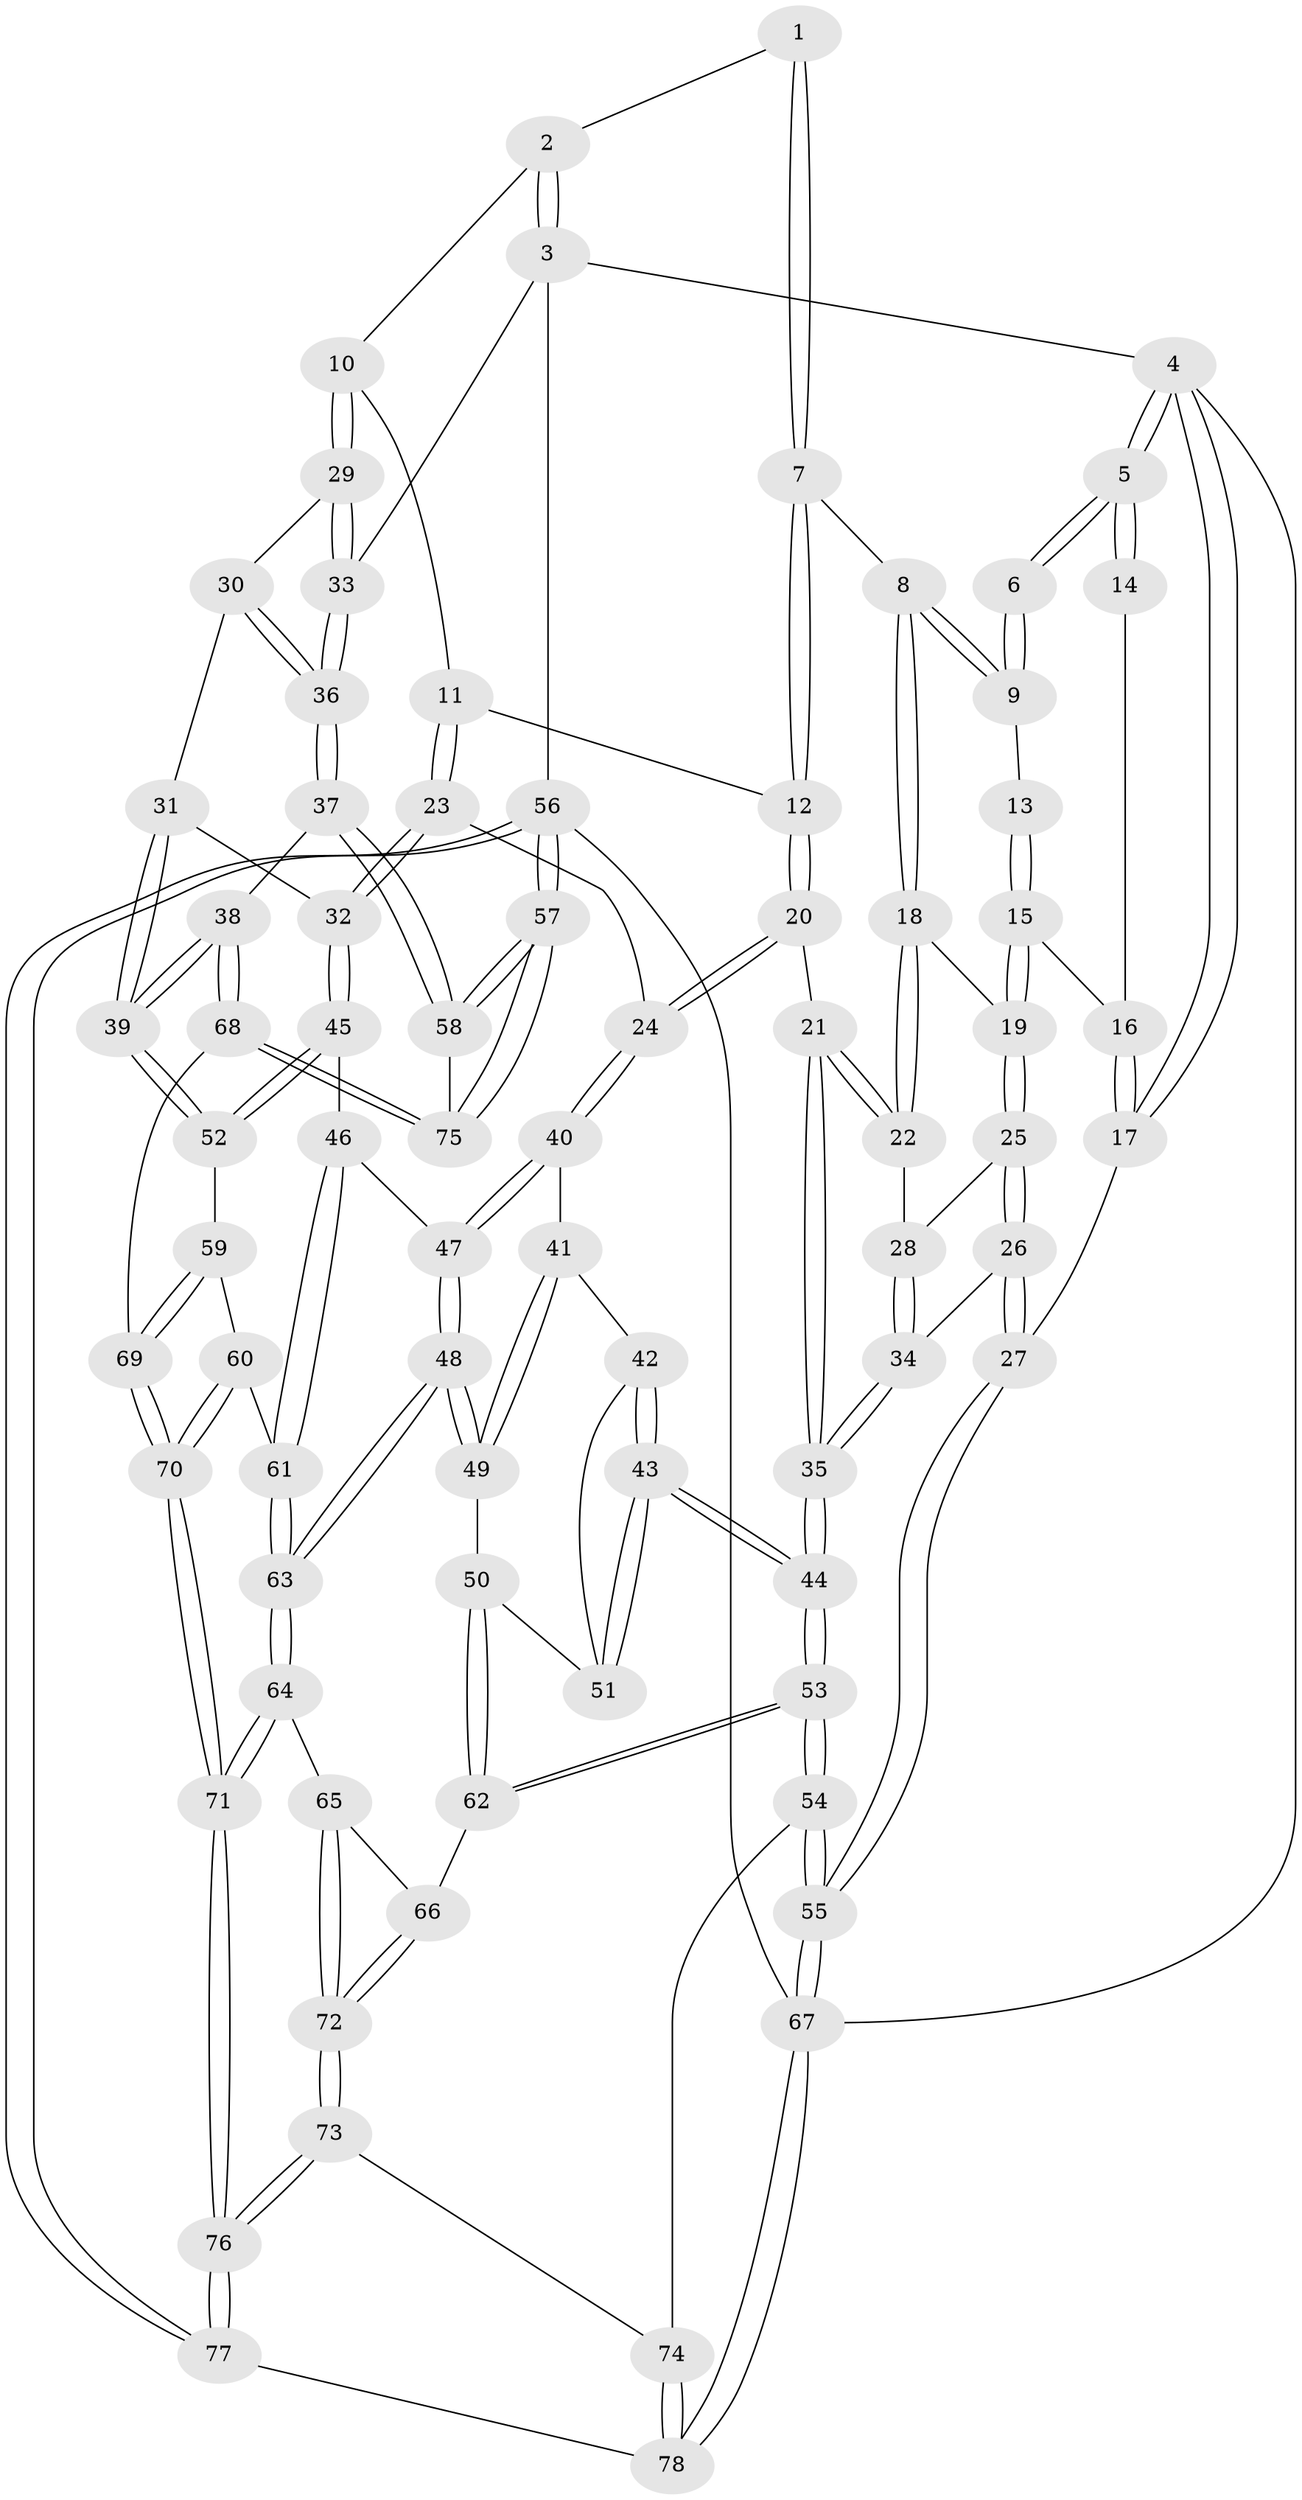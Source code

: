 // coarse degree distribution, {3: 0.375, 4: 0.5, 2: 0.09375, 6: 0.03125}
// Generated by graph-tools (version 1.1) at 2025/38/03/04/25 23:38:26]
// undirected, 78 vertices, 192 edges
graph export_dot {
  node [color=gray90,style=filled];
  1 [pos="+0.575072278381934+0"];
  2 [pos="+0.7870827775381642+0"];
  3 [pos="+1+0"];
  4 [pos="+0+0"];
  5 [pos="+0+0"];
  6 [pos="+0.2044131742292352+0"];
  7 [pos="+0.5284998517905589+0"];
  8 [pos="+0.2484476259443552+0.14370331832771877"];
  9 [pos="+0.22103191724690888+0.12156811535831333"];
  10 [pos="+0.7755430225414871+0.23908030272398978"];
  11 [pos="+0.7167955828844149+0.23471148771564745"];
  12 [pos="+0.5328661234931396+0.1649055258388694"];
  13 [pos="+0.1547653098964849+0.12539698383703632"];
  14 [pos="+0.07564035850877683+0.10093495791167961"];
  15 [pos="+0.08941509722444302+0.25702688388639605"];
  16 [pos="+0.04227551008807445+0.17639850127641446"];
  17 [pos="+0+0.3068568958138234"];
  18 [pos="+0.25400197752162174+0.16668490930075403"];
  19 [pos="+0.08950672294351453+0.26130745120790416"];
  20 [pos="+0.45464050225887137+0.35088491023850754"];
  21 [pos="+0.3010911700161746+0.2892901169002829"];
  22 [pos="+0.29044508875562164+0.2791995854489925"];
  23 [pos="+0.5566392962488095+0.40536041687852664"];
  24 [pos="+0.4635514088955386+0.3726720598680425"];
  25 [pos="+0.08545637781635526+0.29795972862092024"];
  26 [pos="+0+0.3983479866456855"];
  27 [pos="+0+0.3979876914291853"];
  28 [pos="+0.20062793389016967+0.29581060331931996"];
  29 [pos="+0.8239315528045739+0.2988625974036598"];
  30 [pos="+0.8301943444909573+0.33181005025296534"];
  31 [pos="+0.8005301479405345+0.3854501548352009"];
  32 [pos="+0.6383853306892102+0.4490496426013078"];
  33 [pos="+1+0"];
  34 [pos="+0.11310991647769447+0.4782029909146133"];
  35 [pos="+0.15003615316818467+0.5046492339447362"];
  36 [pos="+1+0.3928234418946885"];
  37 [pos="+1+0.6226377637267407"];
  38 [pos="+0.9276137625347636+0.6288468822977588"];
  39 [pos="+0.9074869734095583+0.6190991951004001"];
  40 [pos="+0.4551180541162529+0.39076606603585645"];
  41 [pos="+0.4296863345016011+0.4270648376298213"];
  42 [pos="+0.4112427616663368+0.4461162567663939"];
  43 [pos="+0.26166999724667656+0.5736632519451652"];
  44 [pos="+0.2104738178665354+0.603217359831494"];
  45 [pos="+0.6492968812920096+0.5133522784269371"];
  46 [pos="+0.5996164101719491+0.5836288229692429"];
  47 [pos="+0.5308166042682971+0.6259113822478088"];
  48 [pos="+0.5248029859117112+0.637072346631385"];
  49 [pos="+0.4627636419113795+0.625898920375651"];
  50 [pos="+0.4351439079480168+0.6369114357654235"];
  51 [pos="+0.418279969884104+0.6225441828645519"];
  52 [pos="+0.7516933220290173+0.635591925827924"];
  53 [pos="+0.19620575428269932+0.6821837813298626"];
  54 [pos="+0.1734411024056105+0.7105127717198444"];
  55 [pos="+0+0.7360054507996229"];
  56 [pos="+1+1"];
  57 [pos="+1+1"];
  58 [pos="+1+0.6909326050682809"];
  59 [pos="+0.727422376706565+0.6666118704142958"];
  60 [pos="+0.6647959506474442+0.7071797089170998"];
  61 [pos="+0.6419971028307465+0.7062022732114914"];
  62 [pos="+0.3900816952637935+0.738363460607814"];
  63 [pos="+0.5474419159038515+0.7311093122224109"];
  64 [pos="+0.49196678906636687+0.8157810205065934"];
  65 [pos="+0.4827519885872261+0.8119809152043429"];
  66 [pos="+0.39440523456086957+0.7421831599680402"];
  67 [pos="+0+1"];
  68 [pos="+0.8229324158097343+0.8669868859237865"];
  69 [pos="+0.7964661369776264+0.8686200559151929"];
  70 [pos="+0.7080692655698997+0.8971869189988565"];
  71 [pos="+0.5738770063067472+1"];
  72 [pos="+0.2981117283525692+0.8856095560044724"];
  73 [pos="+0.2712019904982915+0.898628752536867"];
  74 [pos="+0.19889525050880333+0.8890375783769652"];
  75 [pos="+0.8405489362702638+0.8800200918391737"];
  76 [pos="+0.5568676574468532+1"];
  77 [pos="+0.556090765567416+1"];
  78 [pos="+0+1"];
  1 -- 2;
  1 -- 7;
  1 -- 7;
  2 -- 3;
  2 -- 3;
  2 -- 10;
  3 -- 4;
  3 -- 33;
  3 -- 56;
  4 -- 5;
  4 -- 5;
  4 -- 17;
  4 -- 17;
  4 -- 67;
  5 -- 6;
  5 -- 6;
  5 -- 14;
  5 -- 14;
  6 -- 9;
  6 -- 9;
  7 -- 8;
  7 -- 12;
  7 -- 12;
  8 -- 9;
  8 -- 9;
  8 -- 18;
  8 -- 18;
  9 -- 13;
  10 -- 11;
  10 -- 29;
  10 -- 29;
  11 -- 12;
  11 -- 23;
  11 -- 23;
  12 -- 20;
  12 -- 20;
  13 -- 15;
  13 -- 15;
  14 -- 16;
  15 -- 16;
  15 -- 19;
  15 -- 19;
  16 -- 17;
  16 -- 17;
  17 -- 27;
  18 -- 19;
  18 -- 22;
  18 -- 22;
  19 -- 25;
  19 -- 25;
  20 -- 21;
  20 -- 24;
  20 -- 24;
  21 -- 22;
  21 -- 22;
  21 -- 35;
  21 -- 35;
  22 -- 28;
  23 -- 24;
  23 -- 32;
  23 -- 32;
  24 -- 40;
  24 -- 40;
  25 -- 26;
  25 -- 26;
  25 -- 28;
  26 -- 27;
  26 -- 27;
  26 -- 34;
  27 -- 55;
  27 -- 55;
  28 -- 34;
  28 -- 34;
  29 -- 30;
  29 -- 33;
  29 -- 33;
  30 -- 31;
  30 -- 36;
  30 -- 36;
  31 -- 32;
  31 -- 39;
  31 -- 39;
  32 -- 45;
  32 -- 45;
  33 -- 36;
  33 -- 36;
  34 -- 35;
  34 -- 35;
  35 -- 44;
  35 -- 44;
  36 -- 37;
  36 -- 37;
  37 -- 38;
  37 -- 58;
  37 -- 58;
  38 -- 39;
  38 -- 39;
  38 -- 68;
  38 -- 68;
  39 -- 52;
  39 -- 52;
  40 -- 41;
  40 -- 47;
  40 -- 47;
  41 -- 42;
  41 -- 49;
  41 -- 49;
  42 -- 43;
  42 -- 43;
  42 -- 51;
  43 -- 44;
  43 -- 44;
  43 -- 51;
  43 -- 51;
  44 -- 53;
  44 -- 53;
  45 -- 46;
  45 -- 52;
  45 -- 52;
  46 -- 47;
  46 -- 61;
  46 -- 61;
  47 -- 48;
  47 -- 48;
  48 -- 49;
  48 -- 49;
  48 -- 63;
  48 -- 63;
  49 -- 50;
  50 -- 51;
  50 -- 62;
  50 -- 62;
  52 -- 59;
  53 -- 54;
  53 -- 54;
  53 -- 62;
  53 -- 62;
  54 -- 55;
  54 -- 55;
  54 -- 74;
  55 -- 67;
  55 -- 67;
  56 -- 57;
  56 -- 57;
  56 -- 77;
  56 -- 77;
  56 -- 67;
  57 -- 58;
  57 -- 58;
  57 -- 75;
  57 -- 75;
  58 -- 75;
  59 -- 60;
  59 -- 69;
  59 -- 69;
  60 -- 61;
  60 -- 70;
  60 -- 70;
  61 -- 63;
  61 -- 63;
  62 -- 66;
  63 -- 64;
  63 -- 64;
  64 -- 65;
  64 -- 71;
  64 -- 71;
  65 -- 66;
  65 -- 72;
  65 -- 72;
  66 -- 72;
  66 -- 72;
  67 -- 78;
  67 -- 78;
  68 -- 69;
  68 -- 75;
  68 -- 75;
  69 -- 70;
  69 -- 70;
  70 -- 71;
  70 -- 71;
  71 -- 76;
  71 -- 76;
  72 -- 73;
  72 -- 73;
  73 -- 74;
  73 -- 76;
  73 -- 76;
  74 -- 78;
  74 -- 78;
  76 -- 77;
  76 -- 77;
  77 -- 78;
}
